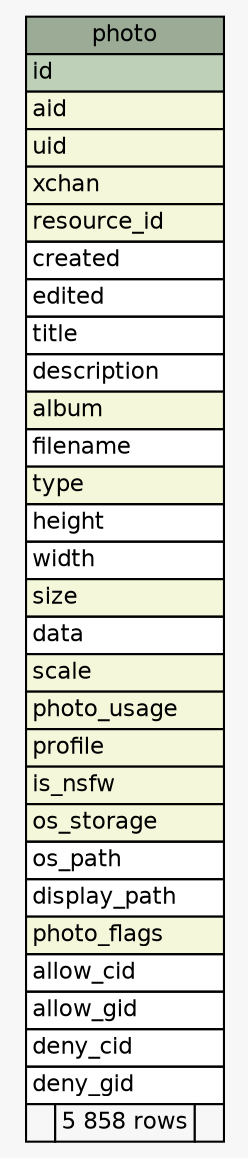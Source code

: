 // dot 2.26.3 on Linux 3.2.0-4-686-pae
// SchemaSpy rev 590
digraph "photo" {
  graph [
    rankdir="RL"
    bgcolor="#f7f7f7"
    nodesep="0.18"
    ranksep="0.46"
    fontname="Helvetica"
    fontsize="11"
  ];
  node [
    fontname="Helvetica"
    fontsize="11"
    shape="plaintext"
  ];
  edge [
    arrowsize="0.8"
  ];
  "photo" [
    label=<
    <TABLE BORDER="0" CELLBORDER="1" CELLSPACING="0" BGCOLOR="#ffffff">
      <TR><TD COLSPAN="3" BGCOLOR="#9bab96" ALIGN="CENTER">photo</TD></TR>
      <TR><TD PORT="id" COLSPAN="3" BGCOLOR="#bed1b8" ALIGN="LEFT">id</TD></TR>
      <TR><TD PORT="aid" COLSPAN="3" BGCOLOR="#f4f7da" ALIGN="LEFT">aid</TD></TR>
      <TR><TD PORT="uid" COLSPAN="3" BGCOLOR="#f4f7da" ALIGN="LEFT">uid</TD></TR>
      <TR><TD PORT="xchan" COLSPAN="3" BGCOLOR="#f4f7da" ALIGN="LEFT">xchan</TD></TR>
      <TR><TD PORT="resource_id" COLSPAN="3" BGCOLOR="#f4f7da" ALIGN="LEFT">resource_id</TD></TR>
      <TR><TD PORT="created" COLSPAN="3" ALIGN="LEFT">created</TD></TR>
      <TR><TD PORT="edited" COLSPAN="3" ALIGN="LEFT">edited</TD></TR>
      <TR><TD PORT="title" COLSPAN="3" ALIGN="LEFT">title</TD></TR>
      <TR><TD PORT="description" COLSPAN="3" ALIGN="LEFT">description</TD></TR>
      <TR><TD PORT="album" COLSPAN="3" BGCOLOR="#f4f7da" ALIGN="LEFT">album</TD></TR>
      <TR><TD PORT="filename" COLSPAN="3" ALIGN="LEFT">filename</TD></TR>
      <TR><TD PORT="type" COLSPAN="3" BGCOLOR="#f4f7da" ALIGN="LEFT">type</TD></TR>
      <TR><TD PORT="height" COLSPAN="3" ALIGN="LEFT">height</TD></TR>
      <TR><TD PORT="width" COLSPAN="3" ALIGN="LEFT">width</TD></TR>
      <TR><TD PORT="size" COLSPAN="3" BGCOLOR="#f4f7da" ALIGN="LEFT">size</TD></TR>
      <TR><TD PORT="data" COLSPAN="3" ALIGN="LEFT">data</TD></TR>
      <TR><TD PORT="scale" COLSPAN="3" BGCOLOR="#f4f7da" ALIGN="LEFT">scale</TD></TR>
      <TR><TD PORT="photo_usage" COLSPAN="3" BGCOLOR="#f4f7da" ALIGN="LEFT">photo_usage</TD></TR>
      <TR><TD PORT="profile" COLSPAN="3" BGCOLOR="#f4f7da" ALIGN="LEFT">profile</TD></TR>
      <TR><TD PORT="is_nsfw" COLSPAN="3" BGCOLOR="#f4f7da" ALIGN="LEFT">is_nsfw</TD></TR>
      <TR><TD PORT="os_storage" COLSPAN="3" BGCOLOR="#f4f7da" ALIGN="LEFT">os_storage</TD></TR>
      <TR><TD PORT="os_path" COLSPAN="3" ALIGN="LEFT">os_path</TD></TR>
      <TR><TD PORT="display_path" COLSPAN="3" ALIGN="LEFT">display_path</TD></TR>
      <TR><TD PORT="photo_flags" COLSPAN="3" BGCOLOR="#f4f7da" ALIGN="LEFT">photo_flags</TD></TR>
      <TR><TD PORT="allow_cid" COLSPAN="3" ALIGN="LEFT">allow_cid</TD></TR>
      <TR><TD PORT="allow_gid" COLSPAN="3" ALIGN="LEFT">allow_gid</TD></TR>
      <TR><TD PORT="deny_cid" COLSPAN="3" ALIGN="LEFT">deny_cid</TD></TR>
      <TR><TD PORT="deny_gid" COLSPAN="3" ALIGN="LEFT">deny_gid</TD></TR>
      <TR><TD ALIGN="LEFT" BGCOLOR="#f7f7f7">  </TD><TD ALIGN="RIGHT" BGCOLOR="#f7f7f7">5 858 rows</TD><TD ALIGN="RIGHT" BGCOLOR="#f7f7f7">  </TD></TR>
    </TABLE>>
    URL="tables/photo.html"
    tooltip="photo"
  ];
}

